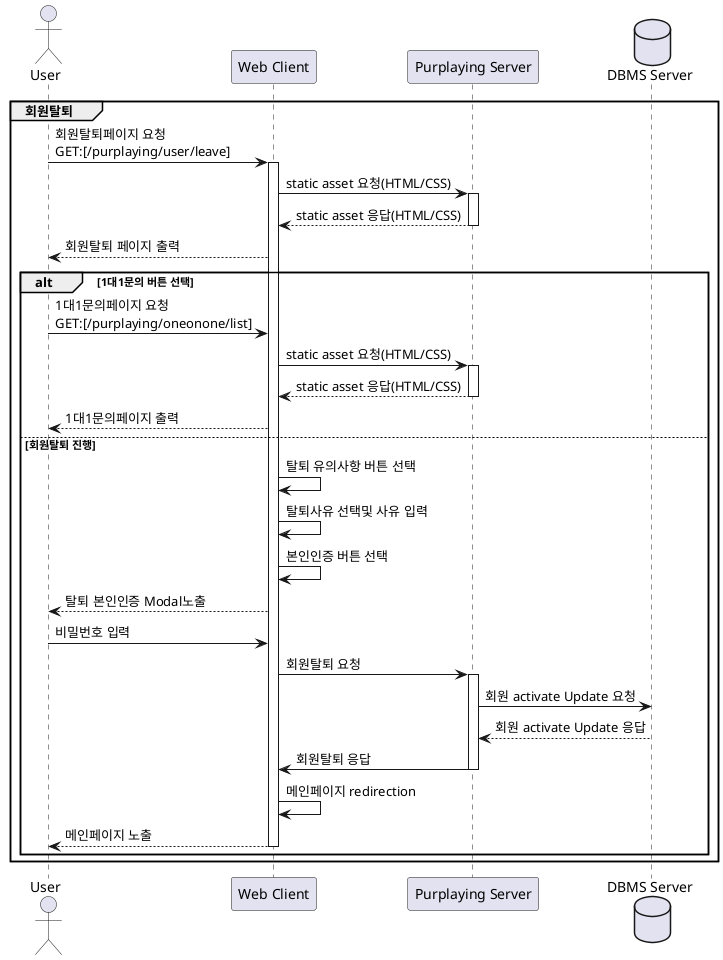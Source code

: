 @startuml

actor User
participant "Web Client" as C
participant "Purplaying Server" as S
database "DBMS Server" as D

group 회원탈퇴
    User -> C:회원탈퇴페이지 요청\nGET:[/purplaying/user/leave]

    activate C
    C -> S:static asset 요청(HTML/CSS)
    activate S
    S --> C: static asset 응답(HTML/CSS)
    deactivate S
    C --> User: 회원탈퇴 페이지 출력
 
    alt 1대1문의 버튼 선택
        User -> C:1대1문의페이지 요청\nGET:[/purplaying/oneonone/list]
        C -> S:static asset 요청(HTML/CSS)
        activate S
        S --> C: static asset 응답(HTML/CSS)
        deactivate S
        C --> User:1대1문의페이지 출력
    else 회원탈퇴 진행
        C -> C:탈퇴 유의사항 버튼 선택
        C -> C:탈퇴사유 선택및 사유 입력
        C -> C:본인인증 버튼 선택
        C --> User: 탈퇴 본인인증 Modal노출

        User -> C: 비밀번호 입력
        C -> S:회원탈퇴 요청
        activate S
        S -> D:회원 activate Update 요청
        D --> S:회원 activate Update 응답
        S -> C:회원탈퇴 응답
        deactivate S
        C -> C:메인페이지 redirection
        C --> User:메인페이지 노출
        deactivate C
    end
end

@enduml